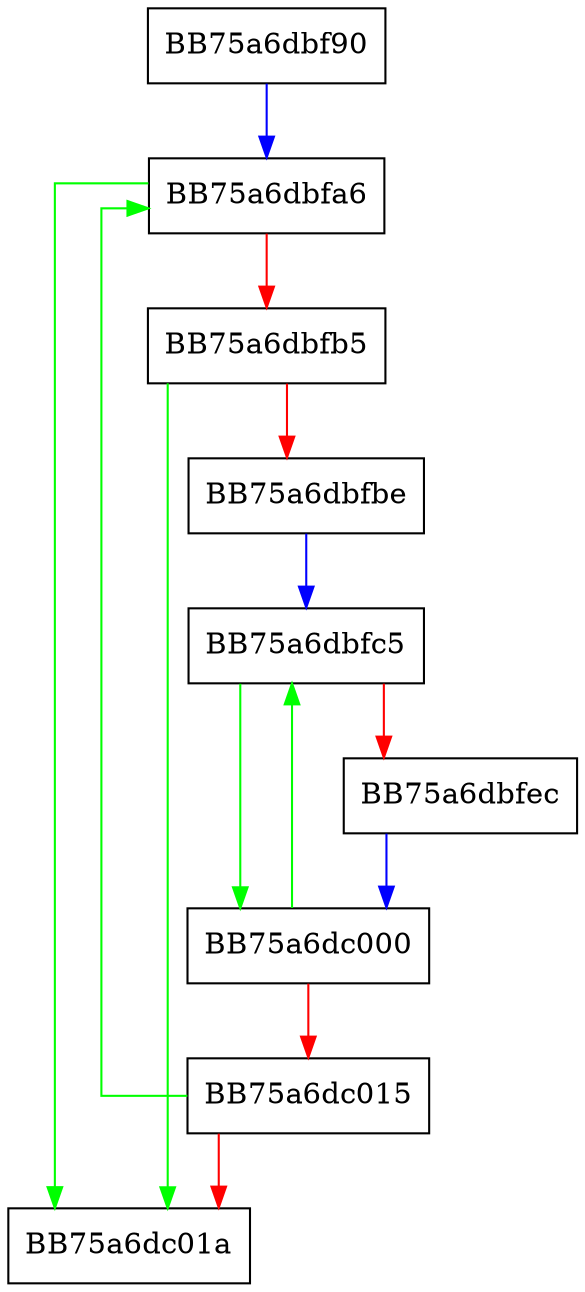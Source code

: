 digraph sortftable {
  node [shape="box"];
  graph [splines=ortho];
  BB75a6dbf90 -> BB75a6dbfa6 [color="blue"];
  BB75a6dbfa6 -> BB75a6dc01a [color="green"];
  BB75a6dbfa6 -> BB75a6dbfb5 [color="red"];
  BB75a6dbfb5 -> BB75a6dc01a [color="green"];
  BB75a6dbfb5 -> BB75a6dbfbe [color="red"];
  BB75a6dbfbe -> BB75a6dbfc5 [color="blue"];
  BB75a6dbfc5 -> BB75a6dc000 [color="green"];
  BB75a6dbfc5 -> BB75a6dbfec [color="red"];
  BB75a6dbfec -> BB75a6dc000 [color="blue"];
  BB75a6dc000 -> BB75a6dbfc5 [color="green"];
  BB75a6dc000 -> BB75a6dc015 [color="red"];
  BB75a6dc015 -> BB75a6dbfa6 [color="green"];
  BB75a6dc015 -> BB75a6dc01a [color="red"];
}